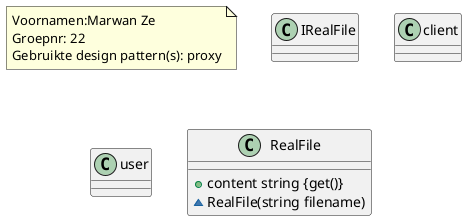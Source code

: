 @startuml Groepnr ..
Note as Info
  Voornamen:Marwan Ze 
  Groepnr: 22
  Gebruikte design pattern(s): proxy
end Note

class IRealFile{
  
}

class client

class user

class RealFile{
  + content string {get()}
  ~ RealFile(string filename)
}



@enduml